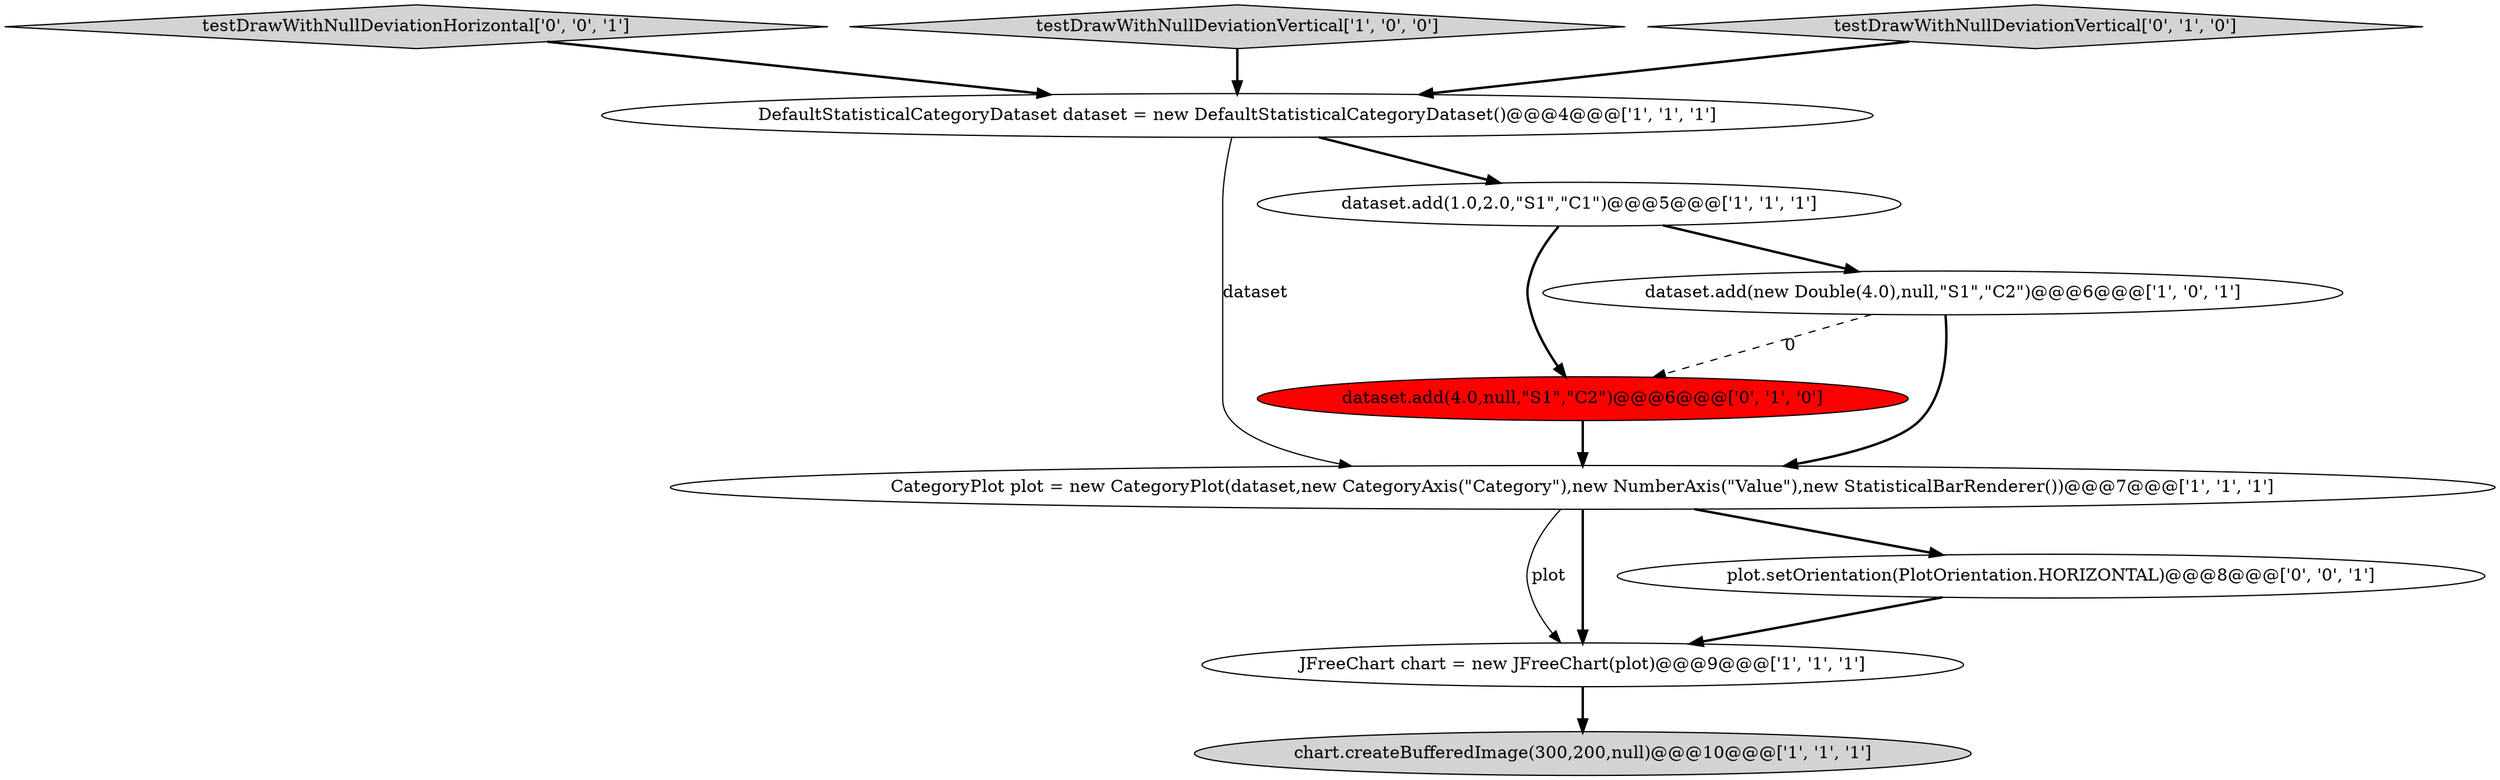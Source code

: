 digraph {
1 [style = filled, label = "DefaultStatisticalCategoryDataset dataset = new DefaultStatisticalCategoryDataset()@@@4@@@['1', '1', '1']", fillcolor = white, shape = ellipse image = "AAA0AAABBB1BBB"];
4 [style = filled, label = "CategoryPlot plot = new CategoryPlot(dataset,new CategoryAxis(\"Category\"),new NumberAxis(\"Value\"),new StatisticalBarRenderer())@@@7@@@['1', '1', '1']", fillcolor = white, shape = ellipse image = "AAA0AAABBB1BBB"];
10 [style = filled, label = "testDrawWithNullDeviationHorizontal['0', '0', '1']", fillcolor = lightgray, shape = diamond image = "AAA0AAABBB3BBB"];
3 [style = filled, label = "testDrawWithNullDeviationVertical['1', '0', '0']", fillcolor = lightgray, shape = diamond image = "AAA0AAABBB1BBB"];
5 [style = filled, label = "chart.createBufferedImage(300,200,null)@@@10@@@['1', '1', '1']", fillcolor = lightgray, shape = ellipse image = "AAA0AAABBB1BBB"];
6 [style = filled, label = "JFreeChart chart = new JFreeChart(plot)@@@9@@@['1', '1', '1']", fillcolor = white, shape = ellipse image = "AAA0AAABBB1BBB"];
9 [style = filled, label = "plot.setOrientation(PlotOrientation.HORIZONTAL)@@@8@@@['0', '0', '1']", fillcolor = white, shape = ellipse image = "AAA0AAABBB3BBB"];
7 [style = filled, label = "testDrawWithNullDeviationVertical['0', '1', '0']", fillcolor = lightgray, shape = diamond image = "AAA0AAABBB2BBB"];
8 [style = filled, label = "dataset.add(4.0,null,\"S1\",\"C2\")@@@6@@@['0', '1', '0']", fillcolor = red, shape = ellipse image = "AAA1AAABBB2BBB"];
0 [style = filled, label = "dataset.add(1.0,2.0,\"S1\",\"C1\")@@@5@@@['1', '1', '1']", fillcolor = white, shape = ellipse image = "AAA0AAABBB1BBB"];
2 [style = filled, label = "dataset.add(new Double(4.0),null,\"S1\",\"C2\")@@@6@@@['1', '0', '1']", fillcolor = white, shape = ellipse image = "AAA0AAABBB1BBB"];
4->9 [style = bold, label=""];
1->4 [style = solid, label="dataset"];
6->5 [style = bold, label=""];
7->1 [style = bold, label=""];
1->0 [style = bold, label=""];
8->4 [style = bold, label=""];
3->1 [style = bold, label=""];
10->1 [style = bold, label=""];
4->6 [style = solid, label="plot"];
2->4 [style = bold, label=""];
4->6 [style = bold, label=""];
2->8 [style = dashed, label="0"];
9->6 [style = bold, label=""];
0->2 [style = bold, label=""];
0->8 [style = bold, label=""];
}
